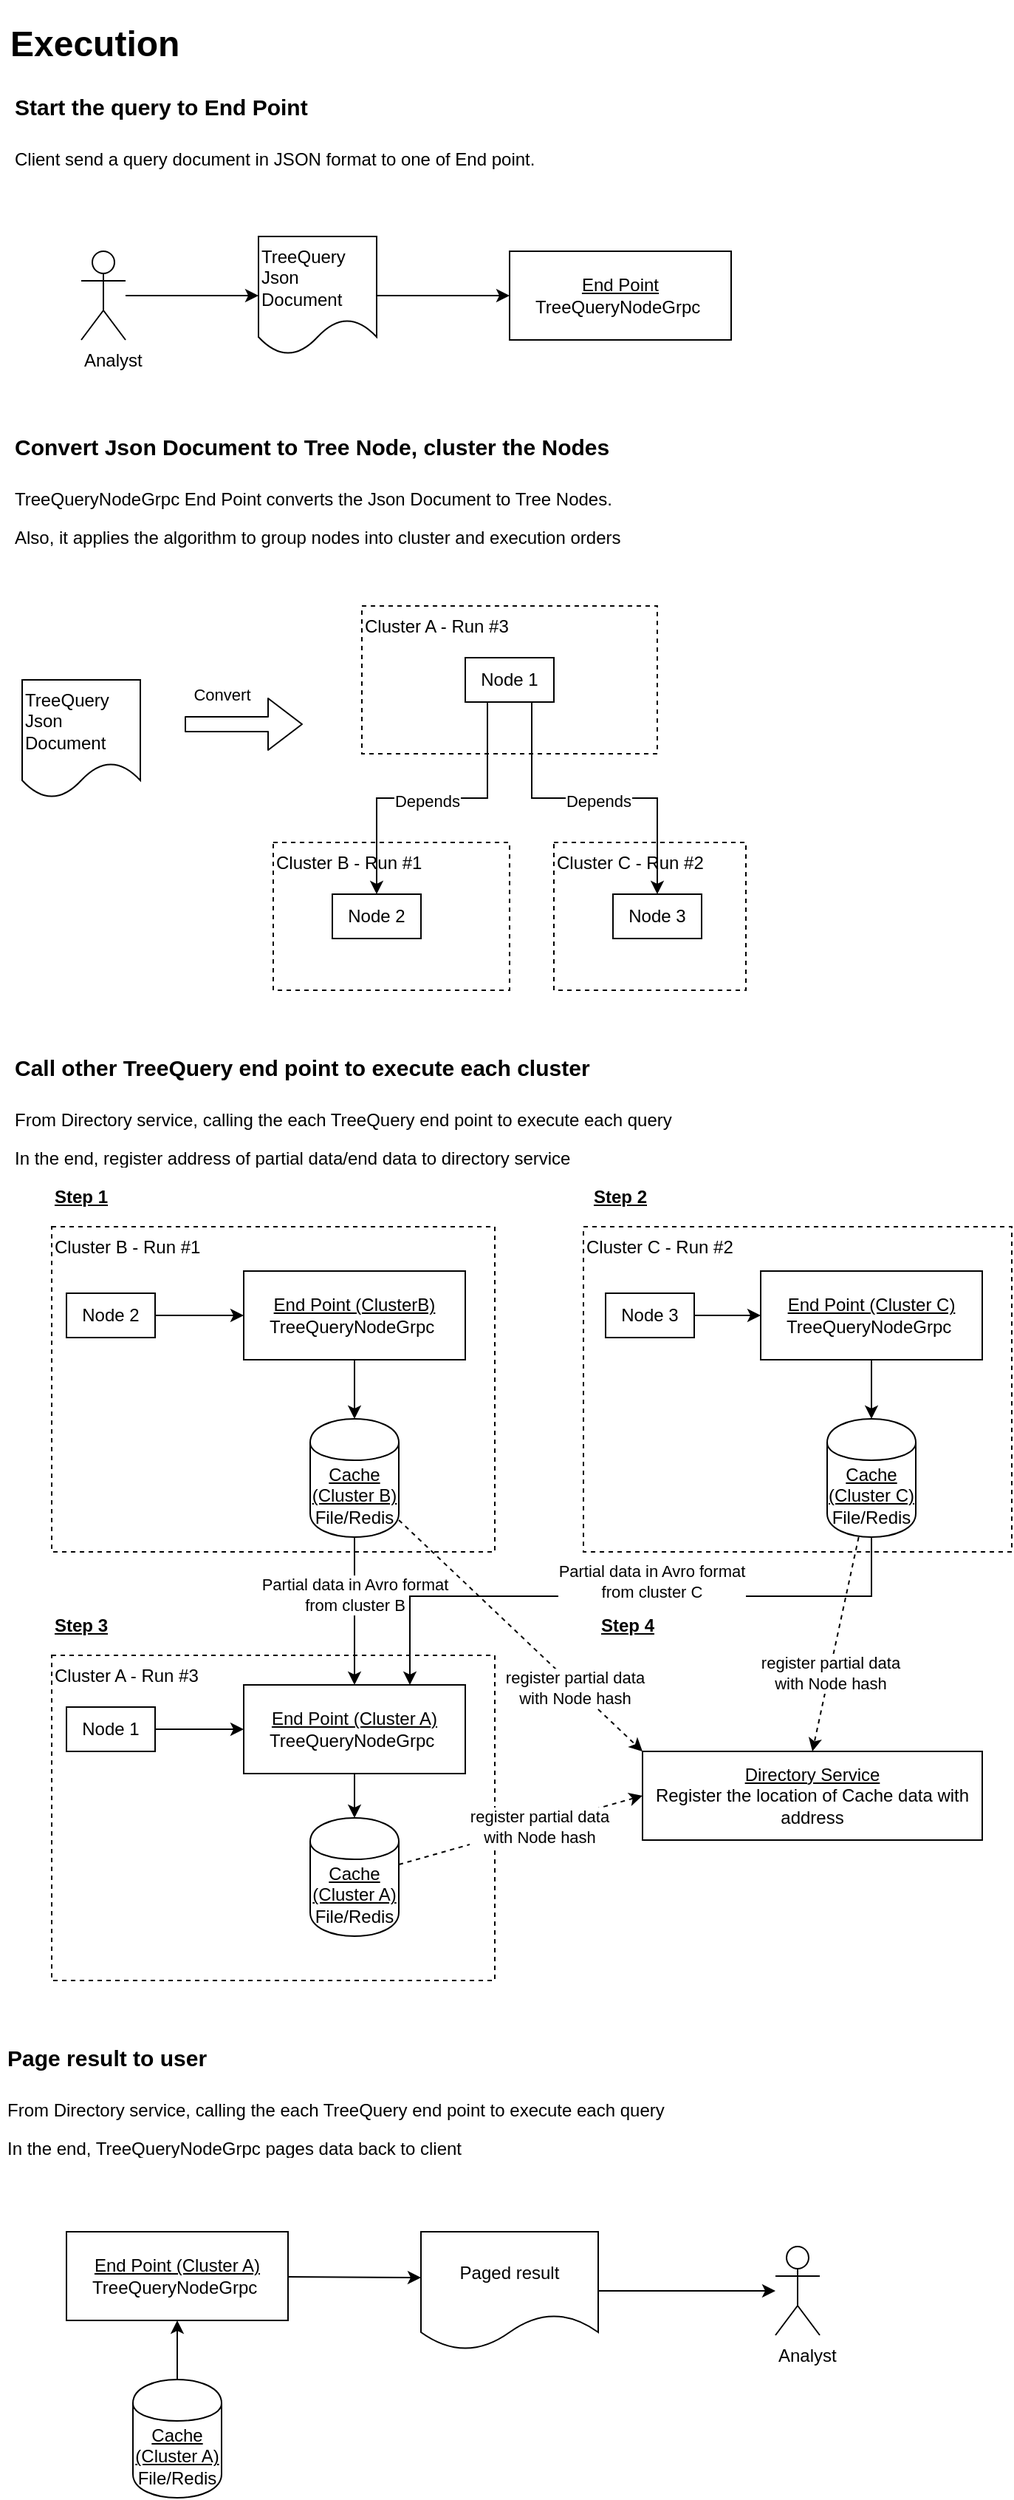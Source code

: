 <mxfile version="12.9.11" type="device"><diagram id="fReg-5NsKs60q8gqN6j6" name="Page-1"><mxGraphModel dx="946" dy="597" grid="1" gridSize="10" guides="1" tooltips="1" connect="1" arrows="1" fold="1" page="1" pageScale="1" pageWidth="850" pageHeight="1100" math="0" shadow="0"><root><mxCell id="0"/><mxCell id="1" parent="0"/><mxCell id="Tto15Of0Y3VxV8x1LUtI-40" value="Cluster A - Run #3" style="rounded=0;whiteSpace=wrap;html=1;verticalAlign=top;fillColor=none;align=left;dashed=1;" vertex="1" parent="1"><mxGeometry x="50" y="1140" width="300" height="220" as="geometry"/></mxCell><mxCell id="Tto15Of0Y3VxV8x1LUtI-24" value="Cluster B - Run #1" style="rounded=0;whiteSpace=wrap;html=1;verticalAlign=top;fillColor=none;align=left;dashed=1;" vertex="1" parent="1"><mxGeometry x="50" y="850" width="300" height="220" as="geometry"/></mxCell><mxCell id="Tto15Of0Y3VxV8x1LUtI-1" value="&lt;h2&gt;&lt;font style=&quot;font-size: 24px&quot;&gt;Execution&lt;/font&gt;&lt;/h2&gt;" style="text;html=1;strokeColor=none;fillColor=none;align=left;verticalAlign=middle;whiteSpace=wrap;rounded=0;" vertex="1" parent="1"><mxGeometry x="20" y="40" width="290" height="20" as="geometry"/></mxCell><mxCell id="Tto15Of0Y3VxV8x1LUtI-2" value="&lt;h1&gt;&lt;font style=&quot;font-size: 15px&quot;&gt;Start the query to End Point&lt;/font&gt;&lt;/h1&gt;&lt;p&gt;Client send a query document in JSON format to one of End point.&lt;/p&gt;" style="text;html=1;strokeColor=none;fillColor=none;spacing=5;spacingTop=-20;whiteSpace=wrap;overflow=hidden;rounded=0;dashed=1;align=left;" vertex="1" parent="1"><mxGeometry x="20" y="70" width="480" height="80" as="geometry"/></mxCell><mxCell id="Tto15Of0Y3VxV8x1LUtI-3" style="edgeStyle=orthogonalEdgeStyle;rounded=0;orthogonalLoop=1;jettySize=auto;html=1;entryX=0;entryY=0.5;entryDx=0;entryDy=0;startArrow=none;startFill=0;" edge="1" parent="1" source="Tto15Of0Y3VxV8x1LUtI-4" target="Tto15Of0Y3VxV8x1LUtI-7"><mxGeometry relative="1" as="geometry"/></mxCell><mxCell id="Tto15Of0Y3VxV8x1LUtI-4" value="Analyst" style="shape=umlActor;verticalLabelPosition=bottom;labelBackgroundColor=#ffffff;verticalAlign=top;html=1;outlineConnect=0;fillColor=none;align=left;" vertex="1" parent="1"><mxGeometry x="70" y="190" width="30" height="60" as="geometry"/></mxCell><mxCell id="Tto15Of0Y3VxV8x1LUtI-5" value="&lt;u&gt;End Point&lt;/u&gt;&lt;br&gt;TreeQueryNodeGrpc&amp;nbsp;" style="rounded=0;whiteSpace=wrap;html=1;" vertex="1" parent="1"><mxGeometry x="360" y="190" width="150" height="60" as="geometry"/></mxCell><mxCell id="Tto15Of0Y3VxV8x1LUtI-6" style="edgeStyle=orthogonalEdgeStyle;rounded=0;orthogonalLoop=1;jettySize=auto;html=1;entryX=0;entryY=0.5;entryDx=0;entryDy=0;startArrow=none;startFill=0;" edge="1" parent="1" source="Tto15Of0Y3VxV8x1LUtI-7" target="Tto15Of0Y3VxV8x1LUtI-5"><mxGeometry relative="1" as="geometry"/></mxCell><mxCell id="Tto15Of0Y3VxV8x1LUtI-7" value="TreeQuery&lt;br&gt;Json&amp;nbsp;&lt;br&gt;Document" style="shape=document;whiteSpace=wrap;html=1;boundedLbl=1;fillColor=none;align=left;" vertex="1" parent="1"><mxGeometry x="190" y="180" width="80" height="80" as="geometry"/></mxCell><mxCell id="Tto15Of0Y3VxV8x1LUtI-8" value="&lt;h1&gt;&lt;font style=&quot;font-size: 15px&quot;&gt;Convert Json Document to Tree Node, cluster the Nodes&lt;/font&gt;&lt;/h1&gt;&lt;p&gt;TreeQueryNodeGrpc End Point converts the Json Document to Tree Nodes.&lt;/p&gt;&lt;p&gt;Also, it applies the algorithm to group nodes into cluster and execution orders&lt;/p&gt;&lt;p&gt;In short, TreeQuery breaks down the query into clusters and run query with the cluster dependency order.&lt;/p&gt;" style="text;html=1;strokeColor=none;fillColor=none;spacing=5;spacingTop=-20;whiteSpace=wrap;overflow=hidden;rounded=0;dashed=1;align=left;" vertex="1" parent="1"><mxGeometry x="20" y="300" width="480" height="100" as="geometry"/></mxCell><mxCell id="Tto15Of0Y3VxV8x1LUtI-9" value="TreeQuery&lt;br&gt;Json&amp;nbsp;&lt;br&gt;Document" style="shape=document;whiteSpace=wrap;html=1;boundedLbl=1;fillColor=none;align=left;" vertex="1" parent="1"><mxGeometry x="30" y="480" width="80" height="80" as="geometry"/></mxCell><mxCell id="Tto15Of0Y3VxV8x1LUtI-10" value="Cluster A - Run #3" style="rounded=0;whiteSpace=wrap;html=1;verticalAlign=top;fillColor=none;align=left;dashed=1;" vertex="1" parent="1"><mxGeometry x="260" y="430" width="200" height="100" as="geometry"/></mxCell><mxCell id="Tto15Of0Y3VxV8x1LUtI-18" style="edgeStyle=orthogonalEdgeStyle;rounded=0;orthogonalLoop=1;jettySize=auto;html=1;exitX=0.25;exitY=1;exitDx=0;exitDy=0;entryX=0.5;entryY=0;entryDx=0;entryDy=0;" edge="1" parent="1" source="Tto15Of0Y3VxV8x1LUtI-11" target="Tto15Of0Y3VxV8x1LUtI-15"><mxGeometry relative="1" as="geometry"/></mxCell><mxCell id="Tto15Of0Y3VxV8x1LUtI-21" value="Depends" style="edgeLabel;html=1;align=center;verticalAlign=middle;resizable=0;points=[];" vertex="1" connectable="0" parent="Tto15Of0Y3VxV8x1LUtI-18"><mxGeometry x="0.034" y="2" relative="1" as="geometry"><mxPoint as="offset"/></mxGeometry></mxCell><mxCell id="Tto15Of0Y3VxV8x1LUtI-19" style="edgeStyle=orthogonalEdgeStyle;rounded=0;orthogonalLoop=1;jettySize=auto;html=1;entryX=0.5;entryY=0;entryDx=0;entryDy=0;exitX=0.75;exitY=1;exitDx=0;exitDy=0;" edge="1" parent="1" source="Tto15Of0Y3VxV8x1LUtI-11" target="Tto15Of0Y3VxV8x1LUtI-17"><mxGeometry relative="1" as="geometry"/></mxCell><mxCell id="Tto15Of0Y3VxV8x1LUtI-22" value="Depends" style="edgeLabel;html=1;align=center;verticalAlign=middle;resizable=0;points=[];" vertex="1" connectable="0" parent="Tto15Of0Y3VxV8x1LUtI-19"><mxGeometry x="0.023" y="-2" relative="1" as="geometry"><mxPoint as="offset"/></mxGeometry></mxCell><mxCell id="Tto15Of0Y3VxV8x1LUtI-11" value="Node 1" style="rounded=0;whiteSpace=wrap;html=1;" vertex="1" parent="1"><mxGeometry x="330" y="465" width="60" height="30" as="geometry"/></mxCell><mxCell id="Tto15Of0Y3VxV8x1LUtI-12" value="" style="shape=flexArrow;endArrow=classic;html=1;endWidth=24;endSize=7.33;" edge="1" parent="1"><mxGeometry width="50" height="50" relative="1" as="geometry"><mxPoint x="140" y="510" as="sourcePoint"/><mxPoint x="220" y="510" as="targetPoint"/><Array as="points"/></mxGeometry></mxCell><mxCell id="Tto15Of0Y3VxV8x1LUtI-13" value="Convert" style="edgeLabel;html=1;align=center;verticalAlign=middle;resizable=0;points=[];" vertex="1" connectable="0" parent="Tto15Of0Y3VxV8x1LUtI-12"><mxGeometry x="0.1" y="-1" relative="1" as="geometry"><mxPoint x="-19" y="-21" as="offset"/></mxGeometry></mxCell><mxCell id="Tto15Of0Y3VxV8x1LUtI-14" value="Cluster B - Run #1" style="rounded=0;whiteSpace=wrap;html=1;verticalAlign=top;fillColor=none;align=left;dashed=1;" vertex="1" parent="1"><mxGeometry x="200" y="590" width="160" height="100" as="geometry"/></mxCell><mxCell id="Tto15Of0Y3VxV8x1LUtI-15" value="Node 2" style="rounded=0;whiteSpace=wrap;html=1;" vertex="1" parent="1"><mxGeometry x="240" y="625" width="60" height="30" as="geometry"/></mxCell><mxCell id="Tto15Of0Y3VxV8x1LUtI-16" value="Cluster C - Run #2" style="rounded=0;whiteSpace=wrap;html=1;verticalAlign=top;fillColor=none;align=left;dashed=1;" vertex="1" parent="1"><mxGeometry x="390" y="590" width="130" height="100" as="geometry"/></mxCell><mxCell id="Tto15Of0Y3VxV8x1LUtI-17" value="Node 3" style="rounded=0;whiteSpace=wrap;html=1;" vertex="1" parent="1"><mxGeometry x="430" y="625" width="60" height="30" as="geometry"/></mxCell><mxCell id="Tto15Of0Y3VxV8x1LUtI-20" value="&lt;h1&gt;&lt;font style=&quot;font-size: 15px&quot;&gt;Call other TreeQuery end point to execute each cluster&lt;/font&gt;&lt;/h1&gt;&lt;p&gt;From Directory service, calling the each TreeQuery end point to execute each query&lt;/p&gt;&lt;p&gt;In the end, register address of partial data/end data to directory service&lt;/p&gt;" style="text;html=1;strokeColor=none;fillColor=none;spacing=5;spacingTop=-20;whiteSpace=wrap;overflow=hidden;rounded=0;dashed=1;align=left;" vertex="1" parent="1"><mxGeometry x="20" y="720" width="480" height="90" as="geometry"/></mxCell><mxCell id="Tto15Of0Y3VxV8x1LUtI-29" style="edgeStyle=orthogonalEdgeStyle;rounded=0;orthogonalLoop=1;jettySize=auto;html=1;" edge="1" parent="1" source="Tto15Of0Y3VxV8x1LUtI-23" target="Tto15Of0Y3VxV8x1LUtI-28"><mxGeometry relative="1" as="geometry"/></mxCell><mxCell id="Tto15Of0Y3VxV8x1LUtI-23" value="&lt;u&gt;End Point (ClusterB)&lt;/u&gt;&lt;br&gt;TreeQueryNodeGrpc&amp;nbsp;" style="rounded=0;whiteSpace=wrap;html=1;" vertex="1" parent="1"><mxGeometry x="180" y="880" width="150" height="60" as="geometry"/></mxCell><mxCell id="Tto15Of0Y3VxV8x1LUtI-35" style="edgeStyle=orthogonalEdgeStyle;rounded=0;orthogonalLoop=1;jettySize=auto;html=1;" edge="1" parent="1" source="Tto15Of0Y3VxV8x1LUtI-25" target="Tto15Of0Y3VxV8x1LUtI-23"><mxGeometry relative="1" as="geometry"/></mxCell><mxCell id="Tto15Of0Y3VxV8x1LUtI-25" value="Node 2" style="rounded=0;whiteSpace=wrap;html=1;" vertex="1" parent="1"><mxGeometry x="60" y="895" width="60" height="30" as="geometry"/></mxCell><mxCell id="Tto15Of0Y3VxV8x1LUtI-26" value="&lt;b&gt;&lt;u&gt;Step 1&lt;/u&gt;&lt;/b&gt;" style="text;html=1;strokeColor=none;fillColor=none;align=center;verticalAlign=middle;whiteSpace=wrap;rounded=0;" vertex="1" parent="1"><mxGeometry x="50" y="820" width="40" height="20" as="geometry"/></mxCell><mxCell id="Tto15Of0Y3VxV8x1LUtI-48" style="edgeStyle=orthogonalEdgeStyle;rounded=0;orthogonalLoop=1;jettySize=auto;html=1;exitX=0.5;exitY=1;exitDx=0;exitDy=0;" edge="1" parent="1" source="Tto15Of0Y3VxV8x1LUtI-28" target="Tto15Of0Y3VxV8x1LUtI-42"><mxGeometry relative="1" as="geometry"/></mxCell><mxCell id="Tto15Of0Y3VxV8x1LUtI-50" value="Partial data in Avro format&lt;br&gt;from cluster B" style="edgeLabel;html=1;align=center;verticalAlign=middle;resizable=0;points=[];" vertex="1" connectable="0" parent="Tto15Of0Y3VxV8x1LUtI-48"><mxGeometry x="-0.175" relative="1" as="geometry"><mxPoint y="-3" as="offset"/></mxGeometry></mxCell><mxCell id="Tto15Of0Y3VxV8x1LUtI-56" style="rounded=0;orthogonalLoop=1;jettySize=auto;html=1;entryX=0;entryY=0;entryDx=0;entryDy=0;dashed=1;" edge="1" parent="1" source="Tto15Of0Y3VxV8x1LUtI-28" target="Tto15Of0Y3VxV8x1LUtI-55"><mxGeometry relative="1" as="geometry"/></mxCell><mxCell id="Tto15Of0Y3VxV8x1LUtI-57" value="register partial data&lt;br&gt;with Node hash" style="edgeLabel;html=1;align=center;verticalAlign=middle;resizable=0;points=[];" vertex="1" connectable="0" parent="Tto15Of0Y3VxV8x1LUtI-56"><mxGeometry x="0.44" relative="1" as="geometry"><mxPoint as="offset"/></mxGeometry></mxCell><mxCell id="Tto15Of0Y3VxV8x1LUtI-28" value="&lt;u&gt;Cache (Cluster B)&lt;/u&gt;&lt;br&gt;File/Redis" style="shape=cylinder;whiteSpace=wrap;html=1;boundedLbl=1;backgroundOutline=1;" vertex="1" parent="1"><mxGeometry x="225" y="980" width="60" height="80" as="geometry"/></mxCell><mxCell id="Tto15Of0Y3VxV8x1LUtI-30" value="Cluster C - Run #2" style="rounded=0;whiteSpace=wrap;html=1;verticalAlign=top;fillColor=none;align=left;dashed=1;" vertex="1" parent="1"><mxGeometry x="410" y="850" width="290" height="220" as="geometry"/></mxCell><mxCell id="Tto15Of0Y3VxV8x1LUtI-36" style="edgeStyle=orthogonalEdgeStyle;rounded=0;orthogonalLoop=1;jettySize=auto;html=1;entryX=0;entryY=0.5;entryDx=0;entryDy=0;" edge="1" parent="1" source="Tto15Of0Y3VxV8x1LUtI-31" target="Tto15Of0Y3VxV8x1LUtI-32"><mxGeometry relative="1" as="geometry"/></mxCell><mxCell id="Tto15Of0Y3VxV8x1LUtI-31" value="Node 3" style="rounded=0;whiteSpace=wrap;html=1;" vertex="1" parent="1"><mxGeometry x="425" y="895" width="60" height="30" as="geometry"/></mxCell><mxCell id="Tto15Of0Y3VxV8x1LUtI-38" style="edgeStyle=orthogonalEdgeStyle;rounded=0;orthogonalLoop=1;jettySize=auto;html=1;" edge="1" parent="1" source="Tto15Of0Y3VxV8x1LUtI-32" target="Tto15Of0Y3VxV8x1LUtI-37"><mxGeometry relative="1" as="geometry"/></mxCell><mxCell id="Tto15Of0Y3VxV8x1LUtI-32" value="&lt;u&gt;End Point (Cluster C)&lt;/u&gt;&lt;br&gt;TreeQueryNodeGrpc&amp;nbsp;" style="rounded=0;whiteSpace=wrap;html=1;" vertex="1" parent="1"><mxGeometry x="530" y="880" width="150" height="60" as="geometry"/></mxCell><mxCell id="Tto15Of0Y3VxV8x1LUtI-49" style="edgeStyle=orthogonalEdgeStyle;rounded=0;orthogonalLoop=1;jettySize=auto;html=1;exitX=0.5;exitY=1;exitDx=0;exitDy=0;entryX=0.75;entryY=0;entryDx=0;entryDy=0;" edge="1" parent="1" source="Tto15Of0Y3VxV8x1LUtI-37" target="Tto15Of0Y3VxV8x1LUtI-42"><mxGeometry relative="1" as="geometry"><Array as="points"><mxPoint x="605" y="1100"/><mxPoint x="293" y="1100"/></Array></mxGeometry></mxCell><mxCell id="Tto15Of0Y3VxV8x1LUtI-51" value="Partial data in Avro format &lt;br&gt;from cluster C" style="edgeLabel;html=1;align=center;verticalAlign=middle;resizable=0;points=[];" vertex="1" connectable="0" parent="Tto15Of0Y3VxV8x1LUtI-49"><mxGeometry x="-0.027" y="2" relative="1" as="geometry"><mxPoint x="11" y="-12" as="offset"/></mxGeometry></mxCell><mxCell id="Tto15Of0Y3VxV8x1LUtI-58" style="edgeStyle=none;rounded=0;orthogonalLoop=1;jettySize=auto;html=1;entryX=0.5;entryY=0;entryDx=0;entryDy=0;dashed=1;" edge="1" parent="1" source="Tto15Of0Y3VxV8x1LUtI-37" target="Tto15Of0Y3VxV8x1LUtI-55"><mxGeometry relative="1" as="geometry"/></mxCell><mxCell id="Tto15Of0Y3VxV8x1LUtI-59" value="register partial data&lt;br&gt;with Node hash" style="edgeLabel;html=1;align=center;verticalAlign=middle;resizable=0;points=[];" vertex="1" connectable="0" parent="Tto15Of0Y3VxV8x1LUtI-58"><mxGeometry x="0.27" relative="1" as="geometry"><mxPoint as="offset"/></mxGeometry></mxCell><mxCell id="Tto15Of0Y3VxV8x1LUtI-37" value="&lt;u&gt;Cache (Cluster C)&lt;/u&gt;&lt;br&gt;File/Redis" style="shape=cylinder;whiteSpace=wrap;html=1;boundedLbl=1;backgroundOutline=1;" vertex="1" parent="1"><mxGeometry x="575" y="980" width="60" height="80" as="geometry"/></mxCell><mxCell id="Tto15Of0Y3VxV8x1LUtI-39" value="&lt;b&gt;&lt;u&gt;Step 2&lt;/u&gt;&lt;/b&gt;" style="text;html=1;strokeColor=none;fillColor=none;align=center;verticalAlign=middle;whiteSpace=wrap;rounded=0;" vertex="1" parent="1"><mxGeometry x="415" y="820" width="40" height="20" as="geometry"/></mxCell><mxCell id="Tto15Of0Y3VxV8x1LUtI-43" style="edgeStyle=orthogonalEdgeStyle;rounded=0;orthogonalLoop=1;jettySize=auto;html=1;entryX=0;entryY=0.5;entryDx=0;entryDy=0;" edge="1" parent="1" source="Tto15Of0Y3VxV8x1LUtI-41" target="Tto15Of0Y3VxV8x1LUtI-42"><mxGeometry relative="1" as="geometry"/></mxCell><mxCell id="Tto15Of0Y3VxV8x1LUtI-41" value="Node 1" style="rounded=0;whiteSpace=wrap;html=1;" vertex="1" parent="1"><mxGeometry x="60" y="1175" width="60" height="30" as="geometry"/></mxCell><mxCell id="Tto15Of0Y3VxV8x1LUtI-46" style="edgeStyle=orthogonalEdgeStyle;rounded=0;orthogonalLoop=1;jettySize=auto;html=1;entryX=0.5;entryY=0;entryDx=0;entryDy=0;" edge="1" parent="1" source="Tto15Of0Y3VxV8x1LUtI-42" target="Tto15Of0Y3VxV8x1LUtI-45"><mxGeometry relative="1" as="geometry"/></mxCell><mxCell id="Tto15Of0Y3VxV8x1LUtI-42" value="&lt;u&gt;End Point (Cluster A)&lt;/u&gt;&lt;br&gt;TreeQueryNodeGrpc&amp;nbsp;" style="rounded=0;whiteSpace=wrap;html=1;" vertex="1" parent="1"><mxGeometry x="180" y="1160" width="150" height="60" as="geometry"/></mxCell><mxCell id="Tto15Of0Y3VxV8x1LUtI-60" style="edgeStyle=none;rounded=0;orthogonalLoop=1;jettySize=auto;html=1;entryX=0;entryY=0.5;entryDx=0;entryDy=0;dashed=1;" edge="1" parent="1" source="Tto15Of0Y3VxV8x1LUtI-45" target="Tto15Of0Y3VxV8x1LUtI-55"><mxGeometry relative="1" as="geometry"/></mxCell><mxCell id="Tto15Of0Y3VxV8x1LUtI-61" value="register partial data&lt;br&gt;with Node hash" style="edgeLabel;html=1;align=center;verticalAlign=middle;resizable=0;points=[];" vertex="1" connectable="0" parent="Tto15Of0Y3VxV8x1LUtI-60"><mxGeometry x="0.147" y="-1" relative="1" as="geometry"><mxPoint as="offset"/></mxGeometry></mxCell><mxCell id="Tto15Of0Y3VxV8x1LUtI-45" value="&lt;u&gt;Cache (Cluster A)&lt;/u&gt;&lt;br&gt;File/Redis" style="shape=cylinder;whiteSpace=wrap;html=1;boundedLbl=1;backgroundOutline=1;" vertex="1" parent="1"><mxGeometry x="225" y="1250" width="60" height="80" as="geometry"/></mxCell><mxCell id="Tto15Of0Y3VxV8x1LUtI-47" value="&lt;b&gt;&lt;u&gt;Step 3&lt;/u&gt;&lt;/b&gt;" style="text;html=1;strokeColor=none;fillColor=none;align=center;verticalAlign=middle;whiteSpace=wrap;rounded=0;" vertex="1" parent="1"><mxGeometry x="50" y="1110" width="40" height="20" as="geometry"/></mxCell><mxCell id="Tto15Of0Y3VxV8x1LUtI-53" value="&lt;h1&gt;&lt;font style=&quot;font-size: 15px&quot;&gt;Page result to user&lt;/font&gt;&lt;/h1&gt;&lt;p&gt;From Directory service, calling the each TreeQuery end point to execute each query&lt;/p&gt;&lt;p&gt;In the end, TreeQueryNodeGrpc pages data back to client&lt;/p&gt;" style="text;html=1;strokeColor=none;fillColor=none;spacing=5;spacingTop=-20;whiteSpace=wrap;overflow=hidden;rounded=0;dashed=1;align=left;" vertex="1" parent="1"><mxGeometry x="15" y="1390" width="480" height="90" as="geometry"/></mxCell><mxCell id="Tto15Of0Y3VxV8x1LUtI-54" value="&lt;b&gt;&lt;u&gt;Step 4&lt;/u&gt;&lt;/b&gt;" style="text;html=1;strokeColor=none;fillColor=none;align=center;verticalAlign=middle;whiteSpace=wrap;rounded=0;" vertex="1" parent="1"><mxGeometry x="420" y="1110" width="40" height="20" as="geometry"/></mxCell><mxCell id="Tto15Of0Y3VxV8x1LUtI-55" value="&lt;u&gt;Directory Service&lt;/u&gt;&lt;br&gt;Register the location of Cache data with address" style="rounded=0;whiteSpace=wrap;html=1;" vertex="1" parent="1"><mxGeometry x="450" y="1205" width="230" height="60" as="geometry"/></mxCell><mxCell id="Tto15Of0Y3VxV8x1LUtI-69" style="edgeStyle=none;rounded=0;orthogonalLoop=1;jettySize=auto;html=1;" edge="1" parent="1" source="Tto15Of0Y3VxV8x1LUtI-63" target="Tto15Of0Y3VxV8x1LUtI-68"><mxGeometry relative="1" as="geometry"/></mxCell><mxCell id="Tto15Of0Y3VxV8x1LUtI-63" value="Paged result" style="shape=document;whiteSpace=wrap;html=1;boundedLbl=1;" vertex="1" parent="1"><mxGeometry x="300" y="1530" width="120" height="80" as="geometry"/></mxCell><mxCell id="Tto15Of0Y3VxV8x1LUtI-66" style="edgeStyle=none;rounded=0;orthogonalLoop=1;jettySize=auto;html=1;entryX=0.5;entryY=1;entryDx=0;entryDy=0;" edge="1" parent="1" source="Tto15Of0Y3VxV8x1LUtI-64" target="Tto15Of0Y3VxV8x1LUtI-65"><mxGeometry relative="1" as="geometry"/></mxCell><mxCell id="Tto15Of0Y3VxV8x1LUtI-64" value="&lt;u&gt;Cache (Cluster A)&lt;/u&gt;&lt;br&gt;File/Redis" style="shape=cylinder;whiteSpace=wrap;html=1;boundedLbl=1;backgroundOutline=1;" vertex="1" parent="1"><mxGeometry x="105" y="1630" width="60" height="80" as="geometry"/></mxCell><mxCell id="Tto15Of0Y3VxV8x1LUtI-67" style="edgeStyle=none;rounded=0;orthogonalLoop=1;jettySize=auto;html=1;entryX=0;entryY=0.388;entryDx=0;entryDy=0;entryPerimeter=0;" edge="1" parent="1" source="Tto15Of0Y3VxV8x1LUtI-65" target="Tto15Of0Y3VxV8x1LUtI-63"><mxGeometry relative="1" as="geometry"/></mxCell><mxCell id="Tto15Of0Y3VxV8x1LUtI-65" value="&lt;u&gt;End Point (Cluster A)&lt;/u&gt;&lt;br&gt;TreeQueryNodeGrpc&amp;nbsp;" style="rounded=0;whiteSpace=wrap;html=1;" vertex="1" parent="1"><mxGeometry x="60" y="1530" width="150" height="60" as="geometry"/></mxCell><mxCell id="Tto15Of0Y3VxV8x1LUtI-68" value="Analyst" style="shape=umlActor;verticalLabelPosition=bottom;labelBackgroundColor=#ffffff;verticalAlign=top;html=1;outlineConnect=0;fillColor=none;align=left;" vertex="1" parent="1"><mxGeometry x="540" y="1540" width="30" height="60" as="geometry"/></mxCell></root></mxGraphModel></diagram></mxfile>